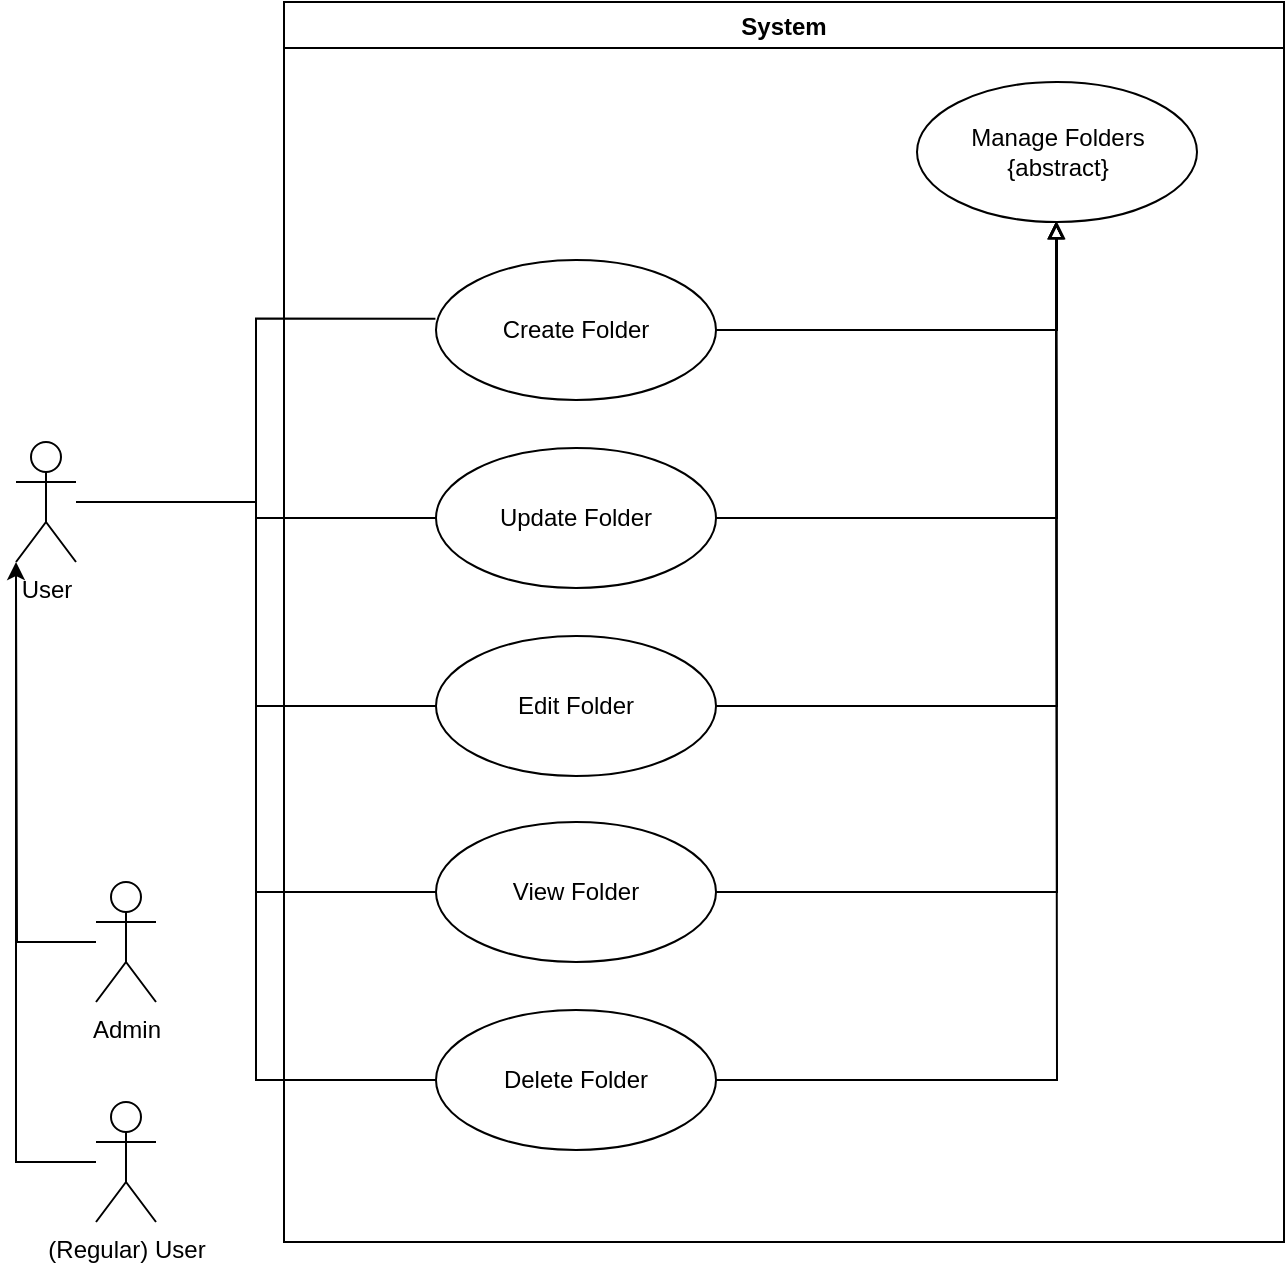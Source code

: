 <mxfile version="14.8.5" type="github">
  <diagram id="NPSHvd_kSki1qHI0-w2j" name="Use Case - Manage Folders">
    <mxGraphModel dx="865" dy="456" grid="1" gridSize="10" guides="1" tooltips="1" connect="1" arrows="1" fold="1" page="1" pageScale="1" pageWidth="827" pageHeight="1169" math="0" shadow="0">
      <root>
        <mxCell id="0" />
        <mxCell id="1" parent="0" />
        <mxCell id="77YlU8coJIrOSI4Zl3ui-39" style="edgeStyle=orthogonalEdgeStyle;rounded=0;comic=0;sketch=0;orthogonalLoop=1;jettySize=auto;html=1;shadow=0;startArrow=none;startFill=0;endArrow=none;endFill=0;" edge="1" parent="1" source="77YlU8coJIrOSI4Zl3ui-5">
          <mxGeometry relative="1" as="geometry">
            <mxPoint x="30" y="300" as="targetPoint" />
          </mxGeometry>
        </mxCell>
        <mxCell id="77YlU8coJIrOSI4Zl3ui-5" value="Admin" style="shape=umlActor;html=1;verticalLabelPosition=bottom;verticalAlign=top;align=center;" vertex="1" parent="1">
          <mxGeometry x="70" y="450" width="30" height="60" as="geometry" />
        </mxCell>
        <mxCell id="77YlU8coJIrOSI4Zl3ui-24" style="edgeStyle=orthogonalEdgeStyle;rounded=0;orthogonalLoop=1;jettySize=auto;html=1;entryX=0;entryY=1;entryDx=0;entryDy=0;entryPerimeter=0;" edge="1" parent="1" source="77YlU8coJIrOSI4Zl3ui-6" target="77YlU8coJIrOSI4Zl3ui-22">
          <mxGeometry relative="1" as="geometry">
            <mxPoint x="46" y="310" as="targetPoint" />
          </mxGeometry>
        </mxCell>
        <mxCell id="77YlU8coJIrOSI4Zl3ui-6" value="(Regular) User" style="shape=umlActor;html=1;verticalLabelPosition=bottom;verticalAlign=top;align=center;" vertex="1" parent="1">
          <mxGeometry x="70" y="560" width="30" height="60" as="geometry" />
        </mxCell>
        <mxCell id="77YlU8coJIrOSI4Zl3ui-15" value="System" style="swimlane;" vertex="1" parent="1">
          <mxGeometry x="164" y="10" width="500" height="620" as="geometry">
            <mxRectangle x="350" y="290" width="130" height="23" as="alternateBounds" />
          </mxGeometry>
        </mxCell>
        <mxCell id="77YlU8coJIrOSI4Zl3ui-32" style="edgeStyle=orthogonalEdgeStyle;rounded=0;orthogonalLoop=1;jettySize=auto;html=1;entryX=0.5;entryY=1;entryDx=0;entryDy=0;shadow=0;sketch=0;fillOpacity=100;comic=0;startArrow=none;startFill=0;endArrow=block;endFill=0;" edge="1" parent="77YlU8coJIrOSI4Zl3ui-15" source="77YlU8coJIrOSI4Zl3ui-18" target="77YlU8coJIrOSI4Zl3ui-31">
          <mxGeometry relative="1" as="geometry" />
        </mxCell>
        <mxCell id="77YlU8coJIrOSI4Zl3ui-18" value="Create Folder" style="ellipse;whiteSpace=wrap;html=1;" vertex="1" parent="77YlU8coJIrOSI4Zl3ui-15">
          <mxGeometry x="76" y="129" width="140" height="70" as="geometry" />
        </mxCell>
        <mxCell id="77YlU8coJIrOSI4Zl3ui-27" value="Update Folder" style="ellipse;whiteSpace=wrap;html=1;" vertex="1" parent="77YlU8coJIrOSI4Zl3ui-15">
          <mxGeometry x="76" y="223" width="140" height="70" as="geometry" />
        </mxCell>
        <mxCell id="77YlU8coJIrOSI4Zl3ui-28" value="Edit Folder" style="ellipse;whiteSpace=wrap;html=1;" vertex="1" parent="77YlU8coJIrOSI4Zl3ui-15">
          <mxGeometry x="76" y="317" width="140" height="70" as="geometry" />
        </mxCell>
        <mxCell id="77YlU8coJIrOSI4Zl3ui-29" value="Delete Folder" style="ellipse;whiteSpace=wrap;html=1;" vertex="1" parent="77YlU8coJIrOSI4Zl3ui-15">
          <mxGeometry x="76" y="504" width="140" height="70" as="geometry" />
        </mxCell>
        <mxCell id="77YlU8coJIrOSI4Zl3ui-30" value="View Folder" style="ellipse;whiteSpace=wrap;html=1;" vertex="1" parent="77YlU8coJIrOSI4Zl3ui-15">
          <mxGeometry x="76" y="410" width="140" height="70" as="geometry" />
        </mxCell>
        <mxCell id="77YlU8coJIrOSI4Zl3ui-31" value="Manage Folders&lt;br&gt;{abstract}" style="ellipse;whiteSpace=wrap;html=1;" vertex="1" parent="77YlU8coJIrOSI4Zl3ui-15">
          <mxGeometry x="316.5" y="40" width="140" height="70" as="geometry" />
        </mxCell>
        <mxCell id="77YlU8coJIrOSI4Zl3ui-40" style="edgeStyle=orthogonalEdgeStyle;rounded=0;comic=0;sketch=0;orthogonalLoop=1;jettySize=auto;html=1;entryX=-0.002;entryY=0.419;entryDx=0;entryDy=0;entryPerimeter=0;shadow=0;startArrow=none;startFill=0;endArrow=none;endFill=0;" edge="1" parent="1" source="77YlU8coJIrOSI4Zl3ui-22" target="77YlU8coJIrOSI4Zl3ui-18">
          <mxGeometry relative="1" as="geometry" />
        </mxCell>
        <mxCell id="77YlU8coJIrOSI4Zl3ui-41" style="edgeStyle=orthogonalEdgeStyle;rounded=0;comic=0;sketch=0;orthogonalLoop=1;jettySize=auto;html=1;entryX=0;entryY=0.5;entryDx=0;entryDy=0;shadow=0;startArrow=none;startFill=0;endArrow=none;endFill=0;" edge="1" parent="1" source="77YlU8coJIrOSI4Zl3ui-22" target="77YlU8coJIrOSI4Zl3ui-27">
          <mxGeometry relative="1" as="geometry" />
        </mxCell>
        <mxCell id="77YlU8coJIrOSI4Zl3ui-42" style="edgeStyle=orthogonalEdgeStyle;rounded=0;comic=0;sketch=0;orthogonalLoop=1;jettySize=auto;html=1;entryX=0;entryY=0.5;entryDx=0;entryDy=0;shadow=0;startArrow=none;startFill=0;endArrow=none;endFill=0;" edge="1" parent="1" source="77YlU8coJIrOSI4Zl3ui-22" target="77YlU8coJIrOSI4Zl3ui-28">
          <mxGeometry relative="1" as="geometry" />
        </mxCell>
        <mxCell id="77YlU8coJIrOSI4Zl3ui-43" style="edgeStyle=orthogonalEdgeStyle;rounded=0;comic=0;sketch=0;orthogonalLoop=1;jettySize=auto;html=1;entryX=0;entryY=0.5;entryDx=0;entryDy=0;shadow=0;startArrow=none;startFill=0;endArrow=none;endFill=0;" edge="1" parent="1" source="77YlU8coJIrOSI4Zl3ui-22" target="77YlU8coJIrOSI4Zl3ui-30">
          <mxGeometry relative="1" as="geometry" />
        </mxCell>
        <mxCell id="77YlU8coJIrOSI4Zl3ui-44" style="edgeStyle=orthogonalEdgeStyle;rounded=0;comic=0;sketch=0;orthogonalLoop=1;jettySize=auto;html=1;entryX=0;entryY=0.5;entryDx=0;entryDy=0;shadow=0;startArrow=none;startFill=0;endArrow=none;endFill=0;" edge="1" parent="1" source="77YlU8coJIrOSI4Zl3ui-22" target="77YlU8coJIrOSI4Zl3ui-29">
          <mxGeometry relative="1" as="geometry" />
        </mxCell>
        <mxCell id="77YlU8coJIrOSI4Zl3ui-22" value="User" style="shape=umlActor;html=1;verticalLabelPosition=bottom;verticalAlign=top;align=center;" vertex="1" parent="1">
          <mxGeometry x="30" y="230" width="30" height="60" as="geometry" />
        </mxCell>
        <mxCell id="77YlU8coJIrOSI4Zl3ui-35" style="edgeStyle=orthogonalEdgeStyle;rounded=0;comic=0;sketch=0;orthogonalLoop=1;jettySize=auto;html=1;shadow=0;startArrow=none;startFill=0;endArrow=block;endFill=0;" edge="1" parent="1" source="77YlU8coJIrOSI4Zl3ui-27">
          <mxGeometry relative="1" as="geometry">
            <mxPoint x="550" y="120" as="targetPoint" />
          </mxGeometry>
        </mxCell>
        <mxCell id="77YlU8coJIrOSI4Zl3ui-36" style="edgeStyle=orthogonalEdgeStyle;rounded=0;comic=0;sketch=0;orthogonalLoop=1;jettySize=auto;html=1;exitX=1;exitY=0.5;exitDx=0;exitDy=0;shadow=0;startArrow=none;startFill=0;endArrow=block;endFill=0;" edge="1" parent="1" source="77YlU8coJIrOSI4Zl3ui-28">
          <mxGeometry relative="1" as="geometry">
            <mxPoint x="550" y="120" as="targetPoint" />
          </mxGeometry>
        </mxCell>
        <mxCell id="77YlU8coJIrOSI4Zl3ui-37" style="edgeStyle=orthogonalEdgeStyle;rounded=0;comic=0;sketch=0;orthogonalLoop=1;jettySize=auto;html=1;exitX=1;exitY=0.5;exitDx=0;exitDy=0;shadow=0;startArrow=none;startFill=0;endArrow=block;endFill=0;" edge="1" parent="1" source="77YlU8coJIrOSI4Zl3ui-30">
          <mxGeometry relative="1" as="geometry">
            <mxPoint x="550" y="120" as="targetPoint" />
          </mxGeometry>
        </mxCell>
        <mxCell id="77YlU8coJIrOSI4Zl3ui-38" style="edgeStyle=orthogonalEdgeStyle;rounded=0;comic=0;sketch=0;orthogonalLoop=1;jettySize=auto;html=1;exitX=1;exitY=0.5;exitDx=0;exitDy=0;shadow=0;startArrow=none;startFill=0;endArrow=block;endFill=0;" edge="1" parent="1" source="77YlU8coJIrOSI4Zl3ui-29">
          <mxGeometry relative="1" as="geometry">
            <mxPoint x="550" y="120" as="targetPoint" />
          </mxGeometry>
        </mxCell>
      </root>
    </mxGraphModel>
  </diagram>
</mxfile>
